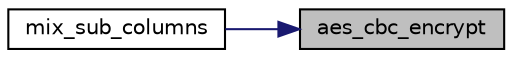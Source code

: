 digraph "aes_cbc_encrypt"
{
 // INTERACTIVE_SVG=YES
 // LATEX_PDF_SIZE
  edge [fontname="Helvetica",fontsize="10",labelfontname="Helvetica",labelfontsize="10"];
  node [fontname="Helvetica",fontsize="10",shape=record];
  rankdir="RL";
  Node1 [label="aes_cbc_encrypt",height=0.2,width=0.4,color="black", fillcolor="grey75", style="filled", fontcolor="black",tooltip=" "];
  Node1 -> Node2 [dir="back",color="midnightblue",fontsize="10",style="solid",fontname="Helvetica"];
  Node2 [label="mix_sub_columns",height=0.2,width=0.4,color="black", fillcolor="white", style="filled",URL="$dd/d34/aes_8c.html#afa9f83c53abecf3a81de7cb31ef04712",tooltip=" "];
}
